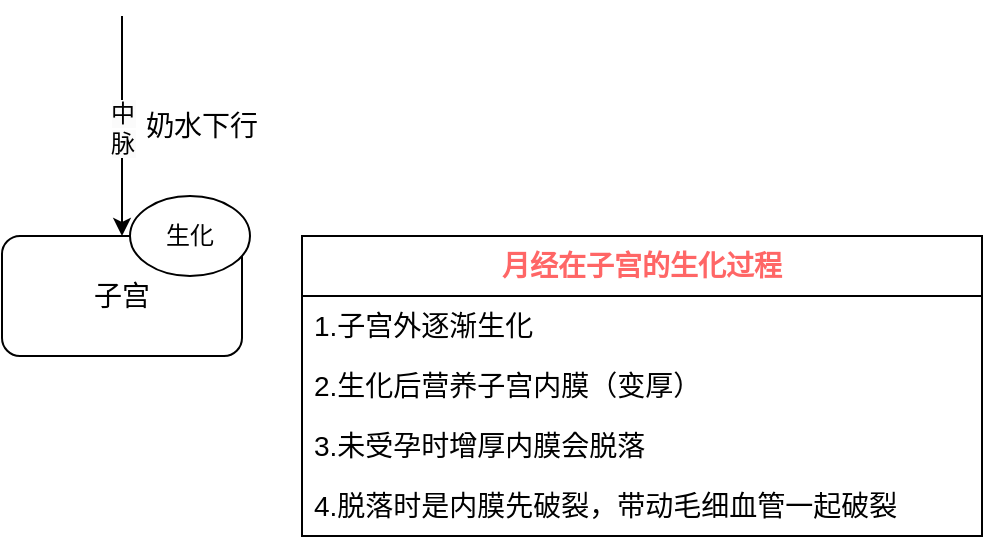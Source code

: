 <mxfile version="24.4.2" type="github">
  <diagram name="第 1 页" id="XOkhSElwAhBnBuuQtwFE">
    <mxGraphModel dx="1050" dy="557" grid="1" gridSize="10" guides="1" tooltips="1" connect="1" arrows="1" fold="1" page="1" pageScale="1" pageWidth="827" pageHeight="1169" math="0" shadow="0">
      <root>
        <mxCell id="0" />
        <mxCell id="1" parent="0" />
        <mxCell id="DFcEdwqLd6U69tcdyzyR-1" value="子宫" style="rounded=1;whiteSpace=wrap;html=1;fontSize=14;" vertex="1" parent="1">
          <mxGeometry x="320" y="260" width="120" height="60" as="geometry" />
        </mxCell>
        <mxCell id="DFcEdwqLd6U69tcdyzyR-2" value="" style="endArrow=classic;html=1;rounded=0;entryX=0.5;entryY=0;entryDx=0;entryDy=0;" edge="1" parent="1" target="DFcEdwqLd6U69tcdyzyR-1">
          <mxGeometry width="50" height="50" relative="1" as="geometry">
            <mxPoint x="380" y="150" as="sourcePoint" />
            <mxPoint x="410" y="130" as="targetPoint" />
          </mxGeometry>
        </mxCell>
        <mxCell id="DFcEdwqLd6U69tcdyzyR-6" value="&lt;span style=&quot;font-size: 12px; text-wrap: wrap; background-color: rgb(251, 251, 251);&quot;&gt;中脉&lt;/span&gt;" style="edgeLabel;html=1;align=center;verticalAlign=middle;resizable=0;points=[];" vertex="1" connectable="0" parent="DFcEdwqLd6U69tcdyzyR-2">
          <mxGeometry x="0.005" relative="1" as="geometry">
            <mxPoint as="offset" />
          </mxGeometry>
        </mxCell>
        <mxCell id="DFcEdwqLd6U69tcdyzyR-7" value="奶水下行" style="text;html=1;align=center;verticalAlign=middle;whiteSpace=wrap;rounded=0;fontSize=14;" vertex="1" parent="1">
          <mxGeometry x="390" y="190" width="60" height="30" as="geometry" />
        </mxCell>
        <mxCell id="DFcEdwqLd6U69tcdyzyR-8" value="生化" style="ellipse;whiteSpace=wrap;html=1;" vertex="1" parent="1">
          <mxGeometry x="384" y="240" width="60" height="40" as="geometry" />
        </mxCell>
        <mxCell id="DFcEdwqLd6U69tcdyzyR-9" value="月经在子宫的生化过程" style="swimlane;fontStyle=1;childLayout=stackLayout;horizontal=1;startSize=30;horizontalStack=0;resizeParent=1;resizeParentMax=0;resizeLast=0;collapsible=1;marginBottom=0;whiteSpace=wrap;html=1;fontSize=14;fontColor=#FF6666;" vertex="1" parent="1">
          <mxGeometry x="470" y="260" width="340" height="150" as="geometry" />
        </mxCell>
        <mxCell id="DFcEdwqLd6U69tcdyzyR-10" value="1.子宫外逐渐生化" style="text;strokeColor=none;fillColor=none;align=left;verticalAlign=middle;spacingLeft=4;spacingRight=4;overflow=hidden;points=[[0,0.5],[1,0.5]];portConstraint=eastwest;rotatable=0;whiteSpace=wrap;html=1;fontSize=14;" vertex="1" parent="DFcEdwqLd6U69tcdyzyR-9">
          <mxGeometry y="30" width="340" height="30" as="geometry" />
        </mxCell>
        <mxCell id="DFcEdwqLd6U69tcdyzyR-11" value="2.生化后营养子宫内膜（变厚）" style="text;strokeColor=none;fillColor=none;align=left;verticalAlign=middle;spacingLeft=4;spacingRight=4;overflow=hidden;points=[[0,0.5],[1,0.5]];portConstraint=eastwest;rotatable=0;whiteSpace=wrap;html=1;fontSize=14;" vertex="1" parent="DFcEdwqLd6U69tcdyzyR-9">
          <mxGeometry y="60" width="340" height="30" as="geometry" />
        </mxCell>
        <mxCell id="DFcEdwqLd6U69tcdyzyR-15" value="3.未受孕时增厚内膜会脱落" style="text;strokeColor=none;fillColor=none;align=left;verticalAlign=middle;spacingLeft=4;spacingRight=4;overflow=hidden;points=[[0,0.5],[1,0.5]];portConstraint=eastwest;rotatable=0;whiteSpace=wrap;html=1;fontSize=14;" vertex="1" parent="DFcEdwqLd6U69tcdyzyR-9">
          <mxGeometry y="90" width="340" height="30" as="geometry" />
        </mxCell>
        <mxCell id="DFcEdwqLd6U69tcdyzyR-12" value="4.脱落时是内膜先破裂，带动毛细血管一起破裂" style="text;strokeColor=none;fillColor=none;align=left;verticalAlign=middle;spacingLeft=4;spacingRight=4;overflow=hidden;points=[[0,0.5],[1,0.5]];portConstraint=eastwest;rotatable=0;whiteSpace=wrap;html=1;fontSize=14;" vertex="1" parent="DFcEdwqLd6U69tcdyzyR-9">
          <mxGeometry y="120" width="340" height="30" as="geometry" />
        </mxCell>
      </root>
    </mxGraphModel>
  </diagram>
</mxfile>
